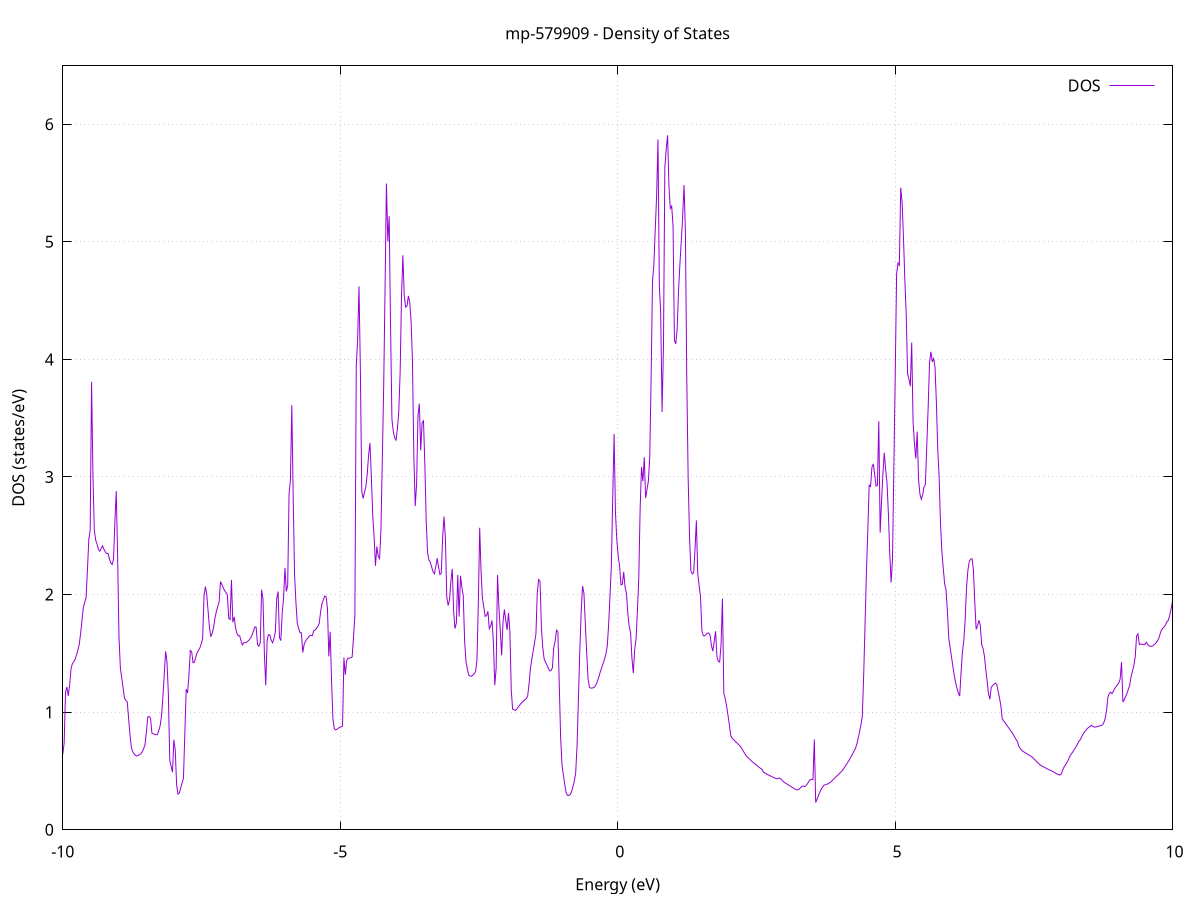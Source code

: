 set title 'mp-579909 - Density of States'
set xlabel 'Energy (eV)'
set ylabel 'DOS (states/eV)'
set grid
set xrange [-10:10]
set yrange [0:6.496]
set xzeroaxis lt -1
set terminal png size 800,600
set output 'mp-579909_dos_gnuplot.png'
plot '-' using 1:2 with lines title 'DOS'
-18.997500 0.000000
-18.972800 0.000000
-18.948100 0.000000
-18.923400 0.000000
-18.898700 0.000000
-18.873900 0.000000
-18.849200 0.000000
-18.824500 0.000000
-18.799800 0.000000
-18.775100 0.000000
-18.750400 0.000000
-18.725600 0.000000
-18.700900 0.000000
-18.676200 0.000000
-18.651500 0.000000
-18.626800 0.000000
-18.602100 0.000000
-18.577300 0.000000
-18.552600 0.000000
-18.527900 0.000000
-18.503200 0.000000
-18.478500 0.000000
-18.453700 0.000000
-18.429000 0.000000
-18.404300 0.000000
-18.379600 0.000000
-18.354900 0.000000
-18.330200 0.000000
-18.305400 0.000000
-18.280700 0.000000
-18.256000 0.000000
-18.231300 0.000000
-18.206600 0.000000
-18.181900 0.000000
-18.157100 0.000000
-18.132400 0.000000
-18.107700 0.000000
-18.083000 0.000000
-18.058300 0.000000
-18.033600 0.000000
-18.008800 0.000000
-17.984100 0.000000
-17.959400 0.000000
-17.934700 0.000000
-17.910000 0.000000
-17.885200 0.000000
-17.860500 0.000000
-17.835800 0.000000
-17.811100 0.000000
-17.786400 0.000000
-17.761700 0.000000
-17.736900 0.000000
-17.712200 0.000000
-17.687500 0.000000
-17.662800 0.000000
-17.638100 0.000000
-17.613400 0.000000
-17.588600 0.000000
-17.563900 0.000000
-17.539200 0.000000
-17.514500 0.000000
-17.489800 0.000000
-17.465100 0.000000
-17.440300 0.000000
-17.415600 0.000000
-17.390900 0.000000
-17.366200 0.000000
-17.341500 0.000000
-17.316700 0.000000
-17.292000 0.000000
-17.267300 0.000000
-17.242600 0.000000
-17.217900 0.000000
-17.193200 0.000000
-17.168400 0.000000
-17.143700 0.000000
-17.119000 0.000000
-17.094300 0.000000
-17.069600 0.000000
-17.044900 0.000000
-17.020100 0.000000
-16.995400 0.000000
-16.970700 0.000000
-16.946000 0.000000
-16.921300 0.000000
-16.896600 0.000000
-16.871800 0.000000
-16.847100 0.000000
-16.822400 0.000000
-16.797700 0.000000
-16.773000 0.000000
-16.748200 0.013200
-16.723500 0.688500
-16.698800 1.052600
-16.674100 0.837100
-16.649400 0.857000
-16.624700 0.918400
-16.599900 0.980800
-16.575200 0.975200
-16.550500 0.913100
-16.525800 0.911600
-16.501100 0.905400
-16.476400 0.921300
-16.451600 0.943300
-16.426900 0.968100
-16.402200 0.992900
-16.377500 0.964700
-16.352800 0.958100
-16.328100 0.951800
-16.303300 0.946900
-16.278600 0.957200
-16.253900 0.970400
-16.229200 0.983700
-16.204500 0.997000
-16.179700 1.010300
-16.155000 1.023600
-16.130300 1.025500
-16.105600 1.019500
-16.080900 1.025000
-16.056200 1.030400
-16.031400 1.039500
-16.006700 1.051900
-15.982000 1.064400
-15.957300 1.076900
-15.932600 1.089300
-15.907900 1.101400
-15.883100 1.109400
-15.858400 1.119000
-15.833700 1.167700
-15.809000 1.202100
-15.784300 1.236500
-15.759600 1.269600
-15.734800 1.302400
-15.710100 1.336400
-15.685400 1.370300
-15.660700 1.404400
-15.636000 1.438600
-15.611200 2.306100
-15.586500 2.097600
-15.561800 1.547600
-15.537100 1.339500
-15.512400 1.291200
-15.487700 1.214200
-15.462900 1.124000
-15.438200 1.033800
-15.413500 0.943600
-15.388800 0.904000
-15.364100 0.889400
-15.339400 0.874800
-15.314600 0.852200
-15.289900 0.803700
-15.265200 0.764500
-15.240500 0.725200
-15.215800 0.686000
-15.191100 0.646700
-15.166300 0.619800
-15.141600 0.608700
-15.116900 0.597600
-15.092200 0.586200
-15.067500 0.572700
-15.042700 0.559200
-15.018000 0.545700
-14.993300 0.532200
-14.968600 0.503700
-14.943900 0.479800
-14.919200 0.455900
-14.894400 0.432000
-14.869700 0.412800
-14.845000 0.404300
-14.820300 0.395900
-14.795600 0.390200
-14.770900 0.384700
-14.746100 0.379300
-14.721400 0.373800
-14.696700 0.368300
-14.672000 0.362800
-14.647300 0.357400
-14.622600 0.351900
-14.597800 0.346400
-14.573100 0.412600
-14.548400 0.575000
-14.523700 0.422700
-14.499000 0.364700
-14.474200 0.306700
-14.449500 0.248700
-14.424800 0.190700
-14.400100 0.132700
-14.375400 0.074700
-14.350700 0.016700
-14.325900 0.000000
-14.301200 0.000000
-14.276500 0.000000
-14.251800 0.000000
-14.227100 0.000000
-14.202400 0.000000
-14.177600 0.000000
-14.152900 0.000000
-14.128200 0.039400
-14.103500 0.130100
-14.078800 0.220700
-14.054100 0.311400
-14.029300 0.402000
-14.004600 0.492700
-13.979900 0.583400
-13.955200 0.934800
-13.930500 0.734500
-13.905700 0.944000
-13.881000 0.975800
-13.856300 0.882800
-13.831600 1.893900
-13.806900 2.569300
-13.782200 3.141000
-13.757400 2.051400
-13.732700 1.799700
-13.708000 1.623400
-13.683300 1.540900
-13.658600 1.461300
-13.633900 1.330300
-13.609100 1.255800
-13.584400 1.202200
-13.559700 1.148700
-13.535000 1.098300
-13.510300 1.057000
-13.485600 1.018200
-13.460800 0.958000
-13.436100 0.917200
-13.411400 0.900700
-13.386700 0.886400
-13.362000 0.872100
-13.337200 0.857800
-13.312500 1.142700
-13.287800 1.792900
-13.263100 2.000200
-13.238400 1.877900
-13.213700 1.951600
-13.188900 2.019800
-13.164200 1.985000
-13.139500 1.930600
-13.114800 1.941100
-13.090100 1.979600
-13.065400 2.022500
-13.040600 2.168500
-13.015900 2.302300
-12.991200 2.423700
-12.966500 2.388500
-12.941800 2.182100
-12.917100 1.971100
-12.892300 1.763300
-12.867600 1.466000
-12.842900 1.128900
-12.818200 1.188400
-12.793500 1.762400
-12.768700 2.189900
-12.744000 2.168500
-12.719300 2.172900
-12.694600 2.134000
-12.669900 2.063100
-12.645200 2.298600
-12.620400 2.430700
-12.595700 2.476700
-12.571000 2.525500
-12.546300 2.864100
-12.521600 3.417800
-12.496900 2.928400
-12.472100 2.334600
-12.447400 2.222700
-12.422700 2.052100
-12.398000 1.854700
-12.373300 1.710200
-12.348600 1.674900
-12.323800 1.655400
-12.299100 1.629400
-12.274400 1.599100
-12.249700 1.563400
-12.225000 2.422400
-12.200200 1.571800
-12.175500 1.495200
-12.150800 1.698800
-12.126100 1.711600
-12.101400 1.720800
-12.076700 1.730700
-12.051900 1.742500
-12.027200 1.668500
-12.002500 1.492000
-11.977800 1.348400
-11.953100 1.245900
-11.928400 1.220100
-11.903600 1.184000
-11.878900 1.169300
-11.854200 1.160400
-11.829500 1.157600
-11.804800 1.185800
-11.780100 1.080300
-11.755300 1.017700
-11.730600 1.103700
-11.705900 1.502900
-11.681200 1.311100
-11.656500 1.356700
-11.631700 0.946800
-11.607000 0.738200
-11.582300 0.734600
-11.557600 0.730700
-11.532900 0.725400
-11.508200 0.720200
-11.483400 0.714900
-11.458700 0.709500
-11.434000 0.699100
-11.409300 0.690100
-11.384600 0.681800
-11.359900 0.676500
-11.335100 0.673000
-11.310400 0.669500
-11.285700 0.666000
-11.261000 0.662500
-11.236300 0.660600
-11.211600 0.660400
-11.186800 0.660700
-11.162100 0.660800
-11.137400 0.660800
-11.112700 0.660900
-11.088000 0.661000
-11.063200 0.657700
-11.038500 0.652100
-11.013800 0.646500
-10.989100 0.640900
-10.964400 0.635300
-10.939700 0.649000
-10.914900 0.658400
-10.890200 0.655100
-10.865500 0.651800
-10.840800 0.648500
-10.816100 0.645300
-10.791400 0.642000
-10.766600 0.638600
-10.741900 0.619200
-10.717200 0.589200
-10.692500 0.561800
-10.667800 0.535000
-10.643100 0.508200
-10.618300 0.489600
-10.593600 0.492300
-10.568900 0.494900
-10.544200 0.500200
-10.519500 0.506000
-10.494700 0.511800
-10.470000 0.517600
-10.445300 0.523300
-10.420600 0.529100
-10.395900 0.534900
-10.371200 0.540400
-10.346400 0.543400
-10.321700 0.546300
-10.297000 0.549300
-10.272300 0.552200
-10.247600 0.555100
-10.222900 0.558000
-10.198100 0.560900
-10.173400 0.564000
-10.148700 0.567000
-10.124000 0.577900
-10.099300 0.594300
-10.074600 0.599600
-10.049800 0.605000
-10.025100 0.616600
-10.000400 0.639300
-9.975700 0.735900
-9.951000 1.168200
-9.926200 1.215400
-9.901500 1.138600
-9.876800 1.228200
-9.852100 1.366600
-9.827400 1.413000
-9.802700 1.426800
-9.777900 1.449800
-9.753200 1.485800
-9.728500 1.527300
-9.703800 1.575900
-9.679100 1.668500
-9.654400 1.779300
-9.629600 1.889600
-9.604900 1.934800
-9.580200 1.971600
-9.555500 2.212900
-9.530800 2.471200
-9.506100 2.550800
-9.481300 3.808800
-9.456600 3.011000
-9.431900 2.550900
-9.407200 2.463200
-9.382500 2.428700
-9.357700 2.385500
-9.333000 2.368400
-9.308300 2.391500
-9.283600 2.414500
-9.258900 2.386300
-9.234200 2.362700
-9.209400 2.348900
-9.184700 2.350200
-9.160000 2.304600
-9.135300 2.270400
-9.110600 2.256200
-9.085900 2.299800
-9.061100 2.622500
-9.036400 2.879700
-9.011700 2.321200
-8.987000 1.638500
-8.962300 1.376400
-8.937600 1.290900
-8.912800 1.205500
-8.888100 1.121200
-8.863400 1.099100
-8.838700 1.088500
-8.814000 0.949000
-8.789200 0.811700
-8.764500 0.698400
-8.739800 0.665800
-8.715100 0.645400
-8.690400 0.632700
-8.665700 0.627400
-8.640900 0.631600
-8.616200 0.639700
-8.591500 0.647100
-8.566800 0.665100
-8.542100 0.689700
-8.517400 0.726100
-8.492600 0.836400
-8.467900 0.960100
-8.443200 0.962500
-8.418500 0.947500
-8.393800 0.821100
-8.369100 0.816500
-8.344300 0.811800
-8.319600 0.807200
-8.294900 0.809400
-8.270200 0.842200
-8.245500 0.884800
-8.220700 0.969500
-8.196000 1.128800
-8.171300 1.320700
-8.146600 1.517700
-8.121900 1.424700
-8.097200 1.156900
-8.072400 0.593100
-8.047700 0.540600
-8.023000 0.490000
-7.998300 0.765100
-7.973600 0.678500
-7.948900 0.386800
-7.924100 0.302900
-7.899400 0.313600
-7.874700 0.355400
-7.850000 0.397100
-7.825300 0.438800
-7.800600 0.818300
-7.775800 1.195900
-7.751100 1.163200
-7.726400 1.314800
-7.701700 1.525400
-7.677000 1.512100
-7.652200 1.420600
-7.627500 1.425000
-7.602800 1.468800
-7.578100 1.506600
-7.553400 1.525700
-7.528700 1.547700
-7.503900 1.580500
-7.479200 1.625600
-7.454500 1.989300
-7.429800 2.068500
-7.405100 1.998000
-7.380400 1.854300
-7.355600 1.714800
-7.330900 1.641000
-7.306200 1.672100
-7.281500 1.724200
-7.256800 1.800700
-7.232100 1.856600
-7.207300 1.899400
-7.182600 1.936300
-7.157900 2.111300
-7.133200 2.085000
-7.108500 2.058800
-7.083700 2.033900
-7.059000 2.015800
-7.034300 1.999200
-7.009600 1.798500
-6.984900 1.788600
-6.960200 2.124700
-6.935400 1.764300
-6.910700 1.809900
-6.886000 1.714400
-6.861300 1.668900
-6.836600 1.648900
-6.811900 1.650500
-6.787100 1.605700
-6.762400 1.571500
-6.737700 1.590600
-6.713000 1.590800
-6.688300 1.594800
-6.663600 1.604100
-6.638800 1.616000
-6.614100 1.631600
-6.589400 1.655200
-6.564700 1.688200
-6.540000 1.725100
-6.515200 1.722700
-6.490500 1.573400
-6.465800 1.561200
-6.441100 1.590500
-6.416400 2.041700
-6.391700 1.960800
-6.366900 1.495300
-6.342200 1.229000
-6.317500 1.611100
-6.292800 1.660100
-6.268100 1.656000
-6.243400 1.610900
-6.218600 1.590800
-6.193900 1.626500
-6.169200 1.683700
-6.144500 1.964100
-6.119800 2.026000
-6.095100 1.633100
-6.070300 1.608900
-6.045600 1.841200
-6.020900 1.972600
-5.996200 2.226800
-5.971500 2.027000
-5.946700 2.077100
-5.922000 2.857800
-5.897300 2.975200
-5.872600 3.610400
-5.847900 2.838700
-5.823200 2.172900
-5.798400 1.935200
-5.773700 1.756300
-5.749000 1.711900
-5.724300 1.675100
-5.699600 1.674800
-5.674900 1.507600
-5.650100 1.576100
-5.625400 1.604000
-5.600700 1.621400
-5.576000 1.635800
-5.551300 1.648700
-5.526600 1.654500
-5.501800 1.651300
-5.477100 1.693500
-5.452400 1.699600
-5.427700 1.711800
-5.403000 1.730400
-5.378200 1.755900
-5.353500 1.854200
-5.328800 1.923000
-5.304100 1.954600
-5.279400 1.988200
-5.254700 1.981900
-5.229900 1.881400
-5.205200 1.474500
-5.180500 1.684700
-5.155800 1.261100
-5.131100 0.940900
-5.106400 0.860000
-5.081600 0.849400
-5.056900 0.855300
-5.032200 0.864700
-5.007500 0.871600
-4.982800 0.876500
-4.958100 0.881300
-4.933300 1.464200
-4.908600 1.318300
-4.883900 1.437400
-4.859200 1.459600
-4.834500 1.459500
-4.809700 1.462600
-4.785000 1.469000
-4.760300 1.639600
-4.735600 1.824300
-4.710900 3.942900
-4.686200 4.169400
-4.661400 4.620400
-4.636700 3.906300
-4.612000 2.878200
-4.587300 2.816900
-4.562600 2.868800
-4.537900 2.919200
-4.513100 3.024200
-4.488400 3.187500
-4.463700 3.289900
-4.439000 3.001400
-4.414300 2.672800
-4.389500 2.490900
-4.364800 2.245000
-4.340100 2.409400
-4.315400 2.325700
-4.290700 2.305900
-4.266000 2.548000
-4.241200 3.148400
-4.216500 3.774400
-4.191800 4.613200
-4.167100 5.495400
-4.142400 5.002900
-4.117700 5.217300
-4.092900 4.288400
-4.068200 3.493700
-4.043500 3.385500
-4.018800 3.334400
-3.994100 3.313400
-3.969400 3.407900
-3.944600 3.556300
-3.919900 3.890100
-3.895200 4.540900
-3.870500 4.885400
-3.845800 4.539500
-3.821000 4.444600
-3.796300 4.453500
-3.771600 4.539900
-3.746900 4.484100
-3.722200 4.322900
-3.697500 3.975200
-3.672700 3.169900
-3.648000 2.753600
-3.623300 2.942300
-3.598600 3.525500
-3.573900 3.623600
-3.549200 3.226800
-3.524400 3.457200
-3.499700 3.482400
-3.475000 3.113000
-3.450300 2.625500
-3.425600 2.355900
-3.400900 2.293600
-3.376100 2.274600
-3.351400 2.234000
-3.326700 2.193800
-3.302000 2.176400
-3.277300 2.240700
-3.252500 2.308600
-3.227800 2.234500
-3.203100 2.170700
-3.178400 2.183100
-3.153700 2.488200
-3.129000 2.664300
-3.104200 2.474600
-3.079500 1.980500
-3.054800 1.906500
-3.030100 1.955100
-3.005400 2.114300
-2.980700 2.219000
-2.955900 1.856400
-2.931200 1.711300
-2.906500 1.759300
-2.881800 2.166500
-2.857100 1.812800
-2.832400 2.159100
-2.807600 2.062300
-2.782900 1.994100
-2.758200 1.609300
-2.733500 1.432300
-2.708800 1.365400
-2.684000 1.316000
-2.659300 1.307700
-2.634600 1.305300
-2.609900 1.314800
-2.585200 1.327200
-2.560500 1.345600
-2.535700 1.442900
-2.511000 1.918700
-2.486300 2.568300
-2.461600 2.196600
-2.436900 1.966000
-2.412200 1.895000
-2.387400 1.814700
-2.362700 1.822600
-2.338000 1.858100
-2.313300 1.710100
-2.288600 1.733100
-2.263900 1.779900
-2.239100 1.591000
-2.214400 1.229600
-2.189700 1.370600
-2.165000 2.166600
-2.140300 1.894200
-2.115500 1.696700
-2.090800 1.483400
-2.066100 1.765600
-2.041400 1.874000
-2.016700 1.783400
-1.992000 1.699200
-1.967200 1.844000
-1.942500 1.689200
-1.917800 1.189300
-1.893100 1.025400
-1.868400 1.021100
-1.843700 1.014200
-1.818900 1.024700
-1.794200 1.041200
-1.769500 1.057700
-1.744800 1.073100
-1.720100 1.085300
-1.695400 1.094900
-1.670600 1.104700
-1.645900 1.115800
-1.621200 1.138900
-1.596500 1.242400
-1.571800 1.372800
-1.547000 1.451400
-1.522300 1.520400
-1.497600 1.591700
-1.472900 1.663100
-1.448200 2.021300
-1.423500 2.128100
-1.398700 2.112200
-1.374000 1.722200
-1.349300 1.548400
-1.324600 1.452300
-1.299900 1.426400
-1.275200 1.401400
-1.250400 1.376400
-1.225700 1.351300
-1.201000 1.354200
-1.176300 1.375800
-1.151600 1.547900
-1.126900 1.602800
-1.102100 1.697800
-1.077400 1.683400
-1.052700 1.248900
-1.028000 0.791900
-1.003300 0.555100
-0.978500 0.466400
-0.953800 0.388600
-0.929100 0.317100
-0.904400 0.293000
-0.879700 0.291800
-0.855000 0.299300
-0.830200 0.325100
-0.805500 0.365800
-0.780800 0.414100
-0.756100 0.483900
-0.731400 0.717900
-0.706700 1.116600
-0.681900 1.519500
-0.657200 1.853300
-0.632500 2.072000
-0.607800 2.012600
-0.583100 1.759600
-0.558400 1.509600
-0.533600 1.286300
-0.508900 1.211100
-0.484200 1.204300
-0.459500 1.205800
-0.434800 1.207800
-0.410000 1.217000
-0.385300 1.238100
-0.360600 1.268400
-0.335900 1.303900
-0.311200 1.346700
-0.286500 1.380300
-0.261700 1.414100
-0.237000 1.451000
-0.212300 1.492400
-0.187600 1.560200
-0.162900 1.738800
-0.138200 1.986400
-0.113400 2.240400
-0.088700 2.827100
-0.064000 3.365500
-0.039300 2.696000
-0.014600 2.462600
0.010100 2.329500
0.034900 2.241700
0.059600 2.083300
0.084300 2.087100
0.109000 2.193100
0.133700 2.063600
0.158500 2.013700
0.183200 1.839400
0.207900 1.730700
0.232600 1.677900
0.257300 1.460400
0.282000 1.331700
0.306800 1.529100
0.331500 1.620000
0.356200 1.857800
0.380900 2.139200
0.405600 2.734100
0.430300 3.084900
0.455100 2.963500
0.479800 3.167700
0.504500 2.820600
0.529200 2.893500
0.553900 2.965000
0.578600 3.169700
0.603400 3.840800
0.628100 4.665500
0.652800 4.804900
0.677500 5.101300
0.702200 5.389900
0.727000 5.869500
0.751700 4.618500
0.776400 4.393900
0.801100 3.553000
0.825800 4.111000
0.850500 5.630700
0.875300 5.788300
0.900000 5.905600
0.924700 5.471200
0.949400 5.283800
0.974100 5.303600
0.998800 5.132200
1.023600 4.161000
1.048300 4.132200
1.073000 4.264700
1.097700 4.585800
1.122400 4.812800
1.147100 5.007000
1.171900 5.215000
1.196600 5.483100
1.221300 5.086400
1.246000 3.838600
1.270700 2.992900
1.295500 2.494500
1.320200 2.200600
1.344900 2.175400
1.369600 2.185200
1.394300 2.379100
1.419000 2.631200
1.443800 2.179200
1.468500 2.077000
1.493200 1.980600
1.517900 1.697400
1.542600 1.650100
1.567300 1.648400
1.592100 1.661500
1.616800 1.671600
1.641500 1.673500
1.666200 1.653000
1.690900 1.563400
1.715600 1.519400
1.740400 1.601400
1.765100 1.687900
1.789800 1.473300
1.814500 1.431600
1.839200 1.426900
1.864000 1.578700
1.888700 1.964600
1.913400 1.160400
1.938100 1.116500
1.962800 1.054600
1.987500 0.977200
2.012300 0.897200
2.037000 0.805200
2.061700 0.779200
2.086400 0.767700
2.111100 0.756300
2.135800 0.744800
2.160600 0.733300
2.185300 0.721900
2.210000 0.710200
2.234700 0.692500
2.259400 0.673200
2.284100 0.653800
2.308900 0.634500
2.333600 0.620400
2.358300 0.609700
2.383000 0.599600
2.407700 0.587000
2.432500 0.576400
2.457200 0.567000
2.481900 0.557600
2.506600 0.548200
2.531300 0.538800
2.556000 0.529400
2.580800 0.520000
2.605500 0.510600
2.630200 0.489000
2.654900 0.482300
2.679600 0.475600
2.704300 0.469400
2.729100 0.463600
2.753800 0.457900
2.778500 0.452100
2.803200 0.446400
2.827900 0.440600
2.852600 0.436200
2.877400 0.433800
2.902100 0.439700
2.926800 0.438000
2.951500 0.426500
2.976200 0.415000
3.001000 0.403900
3.025700 0.396600
3.050400 0.389300
3.075100 0.381900
3.099800 0.374600
3.124500 0.367300
3.149300 0.360000
3.174000 0.352700
3.198700 0.345400
3.223400 0.341100
3.248100 0.339900
3.272800 0.345400
3.297600 0.358000
3.322300 0.370700
3.347000 0.371400
3.371700 0.367900
3.396400 0.376800
3.421100 0.391400
3.445900 0.411300
3.470600 0.424700
3.495300 0.428300
3.520000 0.428100
3.544700 0.768600
3.569500 0.232000
3.594200 0.258700
3.618900 0.291400
3.643600 0.319700
3.668300 0.343800
3.693000 0.363600
3.717800 0.379100
3.742500 0.382700
3.767200 0.386500
3.791900 0.391600
3.816600 0.398300
3.841300 0.406500
3.866100 0.417700
3.890800 0.430000
3.915500 0.441800
3.940200 0.452800
3.964900 0.464000
3.989600 0.475300
4.014400 0.486600
4.039100 0.497700
4.063800 0.512400
4.088500 0.530100
4.113200 0.548300
4.138000 0.566500
4.162700 0.585700
4.187400 0.604900
4.212100 0.626000
4.236800 0.648200
4.261500 0.670200
4.286300 0.693000
4.311000 0.728900
4.335700 0.779600
4.360400 0.833600
4.385100 0.893400
4.409800 0.966300
4.434600 1.320100
4.459300 1.758000
4.484000 2.190300
4.508700 2.542300
4.533400 2.930200
4.558100 2.918700
4.582900 3.083200
4.607600 3.111700
4.632300 3.021000
4.657000 2.923400
4.681700 2.930000
4.706500 3.474000
4.731200 2.526900
4.755900 2.790400
4.780600 3.025200
4.805300 3.206200
4.830000 3.064100
4.854800 2.952400
4.879500 2.689500
4.904200 2.349000
4.928900 2.103200
4.953600 2.303000
4.978300 3.077900
5.003100 3.877100
5.027800 4.725400
5.052500 4.820100
5.077200 4.800800
5.101900 5.460100
5.126600 5.339200
5.151400 5.036700
5.176100 4.676400
5.200800 4.385400
5.225500 3.878300
5.250200 3.832200
5.275000 3.772000
5.299700 4.143200
5.324400 3.466700
5.349100 3.285900
5.373800 3.156500
5.398500 3.385400
5.423300 2.980400
5.448000 2.854800
5.472700 2.810200
5.497400 2.847800
5.522100 2.915900
5.546800 2.938500
5.571600 3.271400
5.596300 3.591100
5.621000 3.972600
5.645700 4.064300
5.670400 3.978900
5.695100 4.007500
5.719900 3.932700
5.744600 3.635500
5.769300 3.229600
5.794000 3.006300
5.818700 2.603600
5.843500 2.366800
5.868200 2.225900
5.892900 2.091900
5.917600 2.041800
5.942300 1.867200
5.967000 1.633800
5.991800 1.550400
6.016500 1.471000
6.041200 1.391000
6.065900 1.314600
6.090600 1.252100
6.115300 1.203400
6.140100 1.163600
6.164800 1.137100
6.189500 1.339600
6.214200 1.511900
6.238900 1.607100
6.263600 1.786600
6.288400 2.063100
6.313100 2.208900
6.337800 2.281900
6.362500 2.301700
6.387200 2.304600
6.412000 2.212200
6.436700 1.934500
6.461400 1.704100
6.486100 1.733700
6.510800 1.781800
6.535500 1.739900
6.560300 1.578300
6.585000 1.540700
6.609700 1.479100
6.634400 1.365200
6.659100 1.265500
6.683800 1.156500
6.708600 1.109800
6.733300 1.211200
6.758000 1.225200
6.782700 1.239000
6.807400 1.246900
6.832100 1.235800
6.856900 1.180500
6.881600 1.121400
6.906300 1.057100
6.931000 0.946000
6.955700 0.924500
6.980500 0.910700
7.005200 0.894800
7.029900 0.878400
7.054600 0.862000
7.079300 0.845600
7.104000 0.829300
7.128800 0.811300
7.153500 0.790900
7.178200 0.769900
7.202900 0.752800
7.227600 0.711500
7.252300 0.695100
7.277100 0.678500
7.301800 0.668000
7.326500 0.660800
7.351200 0.653500
7.375900 0.646300
7.400600 0.639000
7.425400 0.631800
7.450100 0.624500
7.474800 0.616600
7.499500 0.605200
7.524200 0.593500
7.549000 0.581800
7.573700 0.570000
7.598400 0.558300
7.623100 0.548200
7.647800 0.542100
7.672500 0.536000
7.697300 0.529600
7.722000 0.523200
7.746700 0.516800
7.771400 0.510800
7.796100 0.506600
7.820800 0.501300
7.845600 0.494400
7.870300 0.487500
7.895000 0.480500
7.919700 0.473600
7.944400 0.470100
7.969100 0.464300
7.993900 0.474000
8.018600 0.505100
8.043300 0.531400
8.068000 0.549300
8.092700 0.569000
8.117500 0.590500
8.142200 0.617800
8.166900 0.639800
8.191600 0.654000
8.216300 0.671800
8.241000 0.690600
8.265800 0.709900
8.290500 0.731400
8.315200 0.754100
8.339900 0.766600
8.364600 0.792200
8.389300 0.814000
8.414100 0.831600
8.438800 0.847800
8.463500 0.860500
8.488200 0.870000
8.512900 0.877900
8.537600 0.889600
8.562400 0.880300
8.587100 0.874100
8.611800 0.872800
8.636500 0.877100
8.661200 0.880700
8.686000 0.883300
8.710700 0.885200
8.735400 0.891000
8.760100 0.908700
8.784800 0.943200
8.809500 1.005200
8.834300 1.123400
8.859000 1.158900
8.883700 1.169600
8.908400 1.157200
8.933100 1.176800
8.957800 1.199800
8.982600 1.218800
9.007300 1.232600
9.032000 1.249500
9.056700 1.282300
9.081400 1.425100
9.106100 1.086400
9.130900 1.108400
9.155600 1.133700
9.180300 1.161000
9.205000 1.194500
9.229700 1.231300
9.254500 1.305900
9.279200 1.350900
9.303900 1.393600
9.328600 1.473800
9.353300 1.648700
9.378000 1.665800
9.402800 1.574800
9.427500 1.578500
9.452200 1.580100
9.476900 1.572800
9.501600 1.575400
9.526300 1.594500
9.551100 1.578000
9.575800 1.564300
9.600500 1.559500
9.625200 1.561500
9.649900 1.566400
9.674600 1.575600
9.699400 1.587600
9.724100 1.603700
9.748800 1.623000
9.773500 1.660200
9.798200 1.696100
9.823000 1.712200
9.847700 1.723600
9.872400 1.740800
9.897100 1.768000
9.921800 1.779400
9.946500 1.815900
9.971300 1.871400
9.996000 1.933100
10.020700 1.989700
10.045400 2.055200
10.070100 2.128100
10.094800 2.209000
10.119600 2.273800
10.144300 2.328100
10.169000 2.365600
10.193700 2.374000
10.218400 2.416700
10.243100 2.495300
10.267900 2.618500
10.292600 2.768600
10.317300 2.916700
10.342000 3.133200
10.366700 3.606700
10.391500 3.685500
10.416200 3.629200
10.440900 3.693100
10.465600 3.740100
10.490300 4.185100
10.515000 3.256500
10.539800 3.004100
10.564500 2.830100
10.589200 2.613700
10.613900 2.510100
10.638600 2.445500
10.663300 2.310300
10.688100 2.168300
10.712800 2.181600
10.737500 2.250700
10.762200 2.283300
10.786900 2.318000
10.811600 2.443500
10.836400 2.307100
10.861100 2.179800
10.885800 2.010600
10.910500 1.570600
10.935200 1.584100
10.960000 1.543400
10.984700 1.668500
11.009400 1.762300
11.034100 1.818000
11.058800 1.801400
11.083500 1.947000
11.108300 2.148200
11.133000 2.214300
11.157700 2.262100
11.182400 2.324500
11.207100 2.545500
11.231800 2.686700
11.256600 2.758300
11.281300 2.765500
11.306000 2.892000
11.330700 2.943500
11.355400 3.021100
11.380100 3.039300
11.404900 2.884400
11.429600 2.771500
11.454300 2.725300
11.479000 2.641300
11.503700 2.539800
11.528500 2.508300
11.553200 2.523900
11.577900 2.692200
11.602600 2.748000
11.627300 2.860200
11.652000 2.906200
11.676800 3.142900
11.701500 3.328700
11.726200 2.873800
11.750900 4.257700
11.775600 4.292300
11.800300 3.670800
11.825100 3.456300
11.849800 3.527900
11.874500 3.698500
11.899200 4.026900
11.923900 3.920800
11.948600 3.943700
11.973400 3.900700
11.998100 3.990400
12.022800 4.202000
12.047500 4.681800
12.072200 5.313300
12.097000 4.882800
12.121700 4.563300
12.146400 4.386700
12.171100 4.282300
12.195800 4.031100
12.220500 3.806900
12.245300 3.756200
12.270000 3.022000
12.294700 2.656900
12.319400 2.406000
12.344100 2.068600
12.368800 2.199000
12.393600 2.610200
12.418300 2.983500
12.443000 2.236400
12.467700 1.633100
12.492400 1.570900
12.517100 1.501700
12.541900 1.419100
12.566600 1.349800
12.591300 1.324500
12.616000 1.301100
12.640700 1.276800
12.665500 1.405200
12.690200 1.503400
12.714900 1.367200
12.739600 1.373500
12.764300 1.384200
12.789000 1.383800
12.813800 1.380700
12.838500 1.338000
12.863200 1.286200
12.887900 1.312500
12.912600 1.347200
12.937300 1.399300
12.962100 1.466100
12.986800 1.556400
13.011500 1.641600
13.036200 1.663800
13.060900 1.702100
13.085600 1.734700
13.110400 1.853000
13.135100 2.073000
13.159800 2.329300
13.184500 2.513500
13.209200 2.742500
13.234000 2.836200
13.258700 2.824000
13.283400 2.853600
13.308100 2.883400
13.332800 2.904100
13.357500 2.900900
13.382300 2.861200
13.407000 2.820200
13.431700 2.782200
13.456400 2.733100
13.481100 2.755700
13.505800 2.676500
13.530600 2.715700
13.555300 2.763800
13.580000 2.825800
13.604700 2.908100
13.629400 3.263400
13.654100 4.066800
13.678900 3.698900
13.703600 3.294900
13.728300 3.326900
13.753000 2.700800
13.777700 2.640600
13.802500 2.564600
13.827200 2.482600
13.851900 2.603300
13.876600 2.698400
13.901300 2.456000
13.926000 2.343900
13.950800 2.250800
13.975500 2.291400
14.000200 2.033400
14.024900 2.005700
14.049600 1.967000
14.074300 1.934300
14.099100 1.902000
14.123800 1.906700
14.148500 1.754600
14.173200 1.697600
14.197900 1.755900
14.222600 1.719700
14.247400 1.708800
14.272100 1.883200
14.296800 2.120400
14.321500 2.385000
14.346200 2.527000
14.371000 2.572500
14.395700 2.537000
14.420400 2.506000
14.445100 2.464800
14.469800 2.258100
14.494500 2.211200
14.519300 2.235000
14.544000 2.237800
14.568700 2.246100
14.593400 2.259400
14.618100 2.314500
14.642800 2.373800
14.667600 2.501000
14.692300 2.657100
14.717000 2.773300
14.741700 2.880200
14.766400 3.014100
14.791100 3.117000
14.815900 3.135200
14.840600 3.116600
14.865300 3.294300
14.890000 3.232100
14.914700 3.205400
14.939500 3.156400
14.964200 3.141100
14.988900 3.166200
15.013600 3.437500
15.038300 3.311100
15.063000 3.352800
15.087800 3.492500
15.112500 3.526000
15.137200 3.747100
15.161900 4.003400
15.186600 4.073500
15.211300 4.130800
15.236100 4.214900
15.260800 4.233700
15.285500 4.101800
15.310200 3.974000
15.334900 3.914900
15.359600 3.982400
15.384400 4.110800
15.409100 4.296100
15.433800 4.244400
15.458500 4.132100
15.483200 3.923800
15.508000 3.819500
15.532700 3.692700
15.557400 3.717700
15.582100 3.896300
15.606800 4.063100
15.631500 4.102400
15.656300 3.881500
15.681000 4.006100
15.705700 3.857000
15.730400 4.023100
15.755100 4.024100
15.779800 3.968900
15.804600 3.996800
15.829300 4.098000
15.854000 4.259600
15.878700 4.288800
15.903400 4.288700
15.928100 4.268000
15.952900 4.312700
15.977600 4.315800
16.002300 4.255300
16.027000 4.336300
16.051700 4.568300
16.076500 5.101700
16.101200 4.733800
16.125900 4.491100
16.150600 4.523400
16.175300 4.658700
16.200000 5.139100
16.224800 5.300600
16.249500 4.971300
16.274200 4.824000
16.298900 4.693600
16.323600 4.601200
16.348300 4.501800
16.373100 4.476600
16.397800 4.386800
16.422500 3.992000
16.447200 3.685100
16.471900 3.403900
16.496600 3.119000
16.521400 3.152600
16.546100 3.261200
16.570800 3.235400
16.595500 3.259300
16.620200 3.394000
16.645000 3.805200
16.669700 3.807700
16.694400 3.776300
16.719100 3.842000
16.743800 3.842700
16.768500 3.692200
16.793300 3.683500
16.818000 3.785400
16.842700 4.102500
16.867400 4.256400
16.892100 4.164400
16.916800 3.932300
16.941600 3.728700
16.966300 3.509200
16.991000 3.506500
17.015700 3.549600
17.040400 3.672100
17.065100 3.945400
17.089900 3.830700
17.114600 3.842200
17.139300 4.084600
17.164000 4.327500
17.188700 4.329500
17.213500 4.437200
17.238200 4.310500
17.262900 4.107000
17.287600 4.187700
17.312300 3.935900
17.337000 3.873500
17.361800 3.661200
17.386500 3.516700
17.411200 3.233600
17.435900 3.035200
17.460600 3.086500
17.485300 3.219000
17.510100 3.417900
17.534800 3.550700
17.559500 3.533100
17.584200 3.636500
17.608900 3.894900
17.633600 4.125200
17.658400 4.474100
17.683100 4.423100
17.707800 4.312000
17.732500 4.098000
17.757200 3.837700
17.782000 3.474800
17.806700 3.276500
17.831400 3.370300
17.856100 3.409400
17.880800 3.392400
17.905500 3.493500
17.930300 3.908900
17.955000 3.716500
17.979700 3.579200
18.004400 3.361400
18.029100 3.176700
18.053800 3.236000
18.078600 3.263900
18.103300 3.459800
18.128000 3.740000
18.152700 4.074400
18.177400 4.438200
18.202100 4.356100
18.226900 4.319700
18.251600 4.239400
18.276300 4.252100
18.301000 4.359000
18.325700 4.074100
18.350500 3.607100
18.375200 3.140000
18.399900 2.871700
18.424600 2.514500
18.449300 2.347700
18.474000 2.495100
18.498800 2.593100
18.523500 2.695600
18.548200 2.797100
18.572900 2.936300
18.597600 2.775300
18.622300 2.668400
18.647100 2.541500
18.671800 2.609000
18.696500 2.694800
18.721200 2.840000
18.745900 2.988200
18.770600 3.109600
18.795400 3.221500
18.820100 3.294500
18.844800 3.533300
18.869500 4.026900
18.894200 4.134500
18.919000 4.590100
18.943700 4.657000
18.968400 4.827600
18.993100 4.682100
19.017800 4.444700
19.042500 4.365000
19.067300 4.447400
19.092000 4.368500
19.116700 4.329200
19.141400 4.296400
19.166100 4.401800
19.190800 4.269600
19.215600 4.229800
19.240300 4.282500
19.265000 4.354900
19.289700 4.195400
19.314400 4.164100
19.339100 4.332200
19.363900 4.262100
19.388600 4.513100
19.413300 4.858900
19.438000 4.619100
19.462700 4.357800
19.487500 4.250200
19.512200 4.481700
19.536900 4.948200
19.561600 5.480600
19.586300 5.450900
19.611000 5.044400
19.635800 4.624100
19.660500 4.384300
19.685200 4.264900
19.709900 4.158500
19.734600 4.200600
19.759300 4.164400
19.784100 3.982400
19.808800 3.842100
19.833500 3.938900
19.858200 4.030100
19.882900 4.088700
19.907600 3.584800
19.932400 3.430000
19.957100 3.347700
19.981800 3.183300
20.006500 2.941500
20.031200 2.704400
20.056000 2.560700
20.080700 2.461100
20.105400 2.410000
20.130100 2.401800
20.154800 2.407500
20.179500 2.447600
20.204300 2.518500
20.229000 2.594000
20.253700 2.618700
20.278400 3.050300
20.303100 3.080700
20.327800 3.109500
20.352600 3.278900
20.377300 3.497100
20.402000 3.658400
20.426700 3.736300
20.451400 3.820200
20.476100 3.827500
20.500900 4.076100
20.525600 3.996300
20.550300 3.921400
20.575000 3.652300
20.599700 3.917600
20.624500 3.977900
20.649200 4.127100
20.673900 3.863500
20.698600 3.922300
20.723300 4.058900
20.748000 4.113800
20.772800 3.985700
20.797500 3.870500
20.822200 3.923900
20.846900 4.019800
20.871600 3.815500
20.896300 3.724000
20.921100 3.576700
20.945800 3.441700
20.970500 3.068300
20.995200 2.775900
21.019900 2.775100
21.044600 2.855900
21.069400 2.948700
21.094100 2.978200
21.118800 2.874600
21.143500 2.714500
21.168200 2.516200
21.193000 2.441400
21.217700 2.533300
21.242400 2.650500
21.267100 2.805000
21.291800 3.055200
21.316500 3.368700
21.341300 3.771600
21.366000 3.946700
21.390700 4.067300
21.415400 4.255600
21.440100 4.193800
21.464800 3.633700
21.489600 3.432700
21.514300 3.267600
21.539000 3.284200
21.563700 3.332100
21.588400 3.000400
21.613100 3.155900
21.637900 3.295300
21.662600 3.734600
21.687300 3.809600
21.712000 4.145900
21.736700 3.999000
21.761500 3.848300
21.786200 3.739900
21.810900 3.584500
21.835600 3.397500
21.860300 3.139200
21.885000 3.027000
21.909800 2.927900
21.934500 2.922800
21.959200 3.114300
21.983900 2.756800
22.008600 2.421500
22.033300 2.251700
22.058100 2.006300
22.082800 1.932400
22.107500 1.927200
22.132200 1.944500
22.156900 1.985000
22.181600 2.050600
22.206400 2.140600
22.231100 2.273000
22.255800 2.415900
22.280500 2.657800
22.305200 2.915500
22.330000 3.464900
22.354700 3.486300
22.379400 3.611500
22.404100 3.499600
22.428800 3.613200
22.453500 3.963000
22.478300 4.524000
22.503000 4.370300
22.527700 4.215600
22.552400 4.059700
22.577100 3.835000
22.601800 3.810000
22.626600 3.934000
22.651300 3.982800
22.676000 4.006900
22.700700 3.802900
22.725400 3.639000
22.750100 3.416500
22.774900 3.192700
22.799600 3.125500
22.824300 3.179400
22.849000 3.345500
22.873700 3.467800
22.898500 3.291000
22.923200 3.277500
22.947900 3.226400
22.972600 3.212900
22.997300 3.240400
23.022000 3.289700
23.046800 3.403800
23.071500 3.395700
23.096200 3.319300
23.120900 3.252700
23.145600 3.253400
23.170300 3.255800
23.195100 3.222100
23.219800 3.227300
23.244500 3.270900
23.269200 3.331100
23.293900 3.397400
23.318600 3.310800
23.343400 3.326900
23.368100 3.907400
23.392800 4.168000
23.417500 4.248300
23.442200 4.141300
23.467000 4.312200
23.491700 4.442100
23.516400 4.274600
23.541100 4.295000
23.565800 3.868600
23.590500 3.436100
23.615300 3.381200
23.640000 3.387500
23.664700 3.407200
23.689400 3.557000
23.714100 3.993700
23.738800 4.271400
23.763600 4.301600
23.788300 4.138100
23.813000 4.153500
23.837700 4.296400
23.862400 4.303400
23.887100 4.235300
23.911900 4.191300
23.936600 3.982000
23.961300 3.832000
23.986000 3.695400
24.010700 3.514300
24.035500 3.459500
24.060200 3.495300
24.084900 3.812000
24.109600 3.542300
24.134300 3.405800
24.159000 3.365100
24.183800 3.301700
24.208500 3.349500
24.233200 3.383600
24.257900 3.381100
24.282600 3.426900
24.307300 3.241500
24.332100 3.271300
24.356800 3.231500
24.381500 3.032100
24.406200 2.947600
24.430900 2.872300
24.455600 2.898200
24.480400 3.011400
24.505100 3.100000
24.529800 3.418500
24.554500 3.618500
24.579200 3.647000
24.604000 3.627400
24.628700 3.388200
24.653400 3.223000
24.678100 3.113800
24.702800 3.040200
24.727500 3.009800
24.752300 2.985000
24.777000 2.965500
24.801700 3.037200
24.826400 3.088900
24.851100 3.189100
24.875800 3.255100
24.900600 2.976200
24.925300 2.799600
24.950000 2.830200
24.974700 2.791700
24.999400 2.698900
25.024100 2.654700
25.048900 2.633400
25.073600 2.648700
25.098300 2.784300
25.123000 2.631900
25.147700 2.610700
25.172500 2.542900
25.197200 2.615200
25.221900 2.423100
25.246600 2.362400
25.271300 2.321300
25.296000 2.280600
25.320800 2.239200
25.345500 2.212900
25.370200 2.223600
25.394900 2.265400
25.419600 2.242200
25.444300 2.254900
25.469100 2.353200
25.493800 2.483600
25.518500 2.652600
25.543200 2.904700
25.567900 3.004500
25.592600 3.048400
25.617400 2.987200
25.642100 2.836600
25.666800 2.725000
25.691500 2.651300
25.716200 2.698600
25.741000 2.813600
25.765700 2.851200
25.790400 2.728800
25.815100 2.606400
25.839800 2.543900
25.864500 2.768100
25.889300 2.597700
25.914000 2.528200
25.938700 2.493600
25.963400 2.474200
25.988100 2.484900
26.012800 2.503900
26.037600 2.486000
26.062300 2.418600
26.087000 2.371400
26.111700 2.262500
26.136400 2.129500
26.161100 2.078400
26.185900 2.064800
26.210600 2.064300
26.235300 2.058600
26.260000 1.998200
26.284700 1.996200
26.309500 2.023800
26.334200 2.098400
26.358900 2.111800
26.383600 2.102300
26.408300 2.120200
26.433000 2.136100
26.457800 2.146400
26.482500 2.150800
26.507200 2.224000
26.531900 2.292000
26.556600 2.286100
26.581300 2.294800
26.606100 2.181700
26.630800 1.985200
26.655500 1.643600
26.680200 1.499900
26.704900 1.405000
26.729600 1.314900
26.754400 1.226300
26.779100 1.147600
26.803800 1.072600
26.828500 0.992700
26.853200 0.861100
26.878000 0.802600
26.902700 0.762500
26.927400 0.728700
26.952100 0.696800
26.976800 0.667700
27.001500 0.647500
27.026300 0.620800
27.051000 0.594700
27.075700 0.571500
27.100400 0.546800
27.125100 0.528000
27.149800 0.509400
27.174600 0.487200
27.199300 0.461300
27.224000 0.450400
27.248700 0.425300
27.273400 0.387700
27.298100 0.358000
27.322900 0.334700
27.347600 0.305300
27.372300 0.288600
27.397000 0.274800
27.421700 0.263600
27.446500 0.287200
27.471200 0.261600
27.495900 0.261000
27.520600 0.226200
27.545300 0.194000
27.570000 0.164300
27.594800 0.140200
27.619500 0.120500
27.644200 0.114800
27.668900 0.111100
27.693600 0.107400
27.718300 0.103800
27.743100 0.100300
27.767800 0.096800
27.792500 0.093400
27.817200 0.089900
27.841900 0.086400
27.866600 0.082900
27.891400 0.079400
27.916100 0.075900
27.940800 0.072400
27.965500 0.068900
27.990200 0.122800
28.015000 0.110800
28.039700 0.079900
28.064400 0.051400
28.089100 0.037300
28.113800 0.027000
28.138500 0.017400
28.163300 0.008600
28.188000 0.000700
28.212700 0.000000
28.237400 0.000000
28.262100 0.000000
28.286800 0.000000
28.311600 0.000000
28.336300 0.000000
28.361000 0.000000
28.385700 0.000000
28.410400 0.000000
28.435100 0.000000
28.459900 0.000000
28.484600 0.000000
28.509300 0.000000
28.534000 0.000000
28.558700 0.000000
28.583500 0.000000
28.608200 0.000000
28.632900 0.000000
28.657600 0.000000
28.682300 0.000000
28.707000 0.000000
28.731800 0.000000
28.756500 0.000000
28.781200 0.000000
28.805900 0.000000
28.830600 0.000000
28.855300 0.000000
28.880100 0.000000
28.904800 0.000000
28.929500 0.000000
28.954200 0.000000
28.978900 0.000000
29.003600 0.000000
29.028400 0.000000
29.053100 0.000000
29.077800 0.000000
29.102500 0.000000
29.127200 0.000000
29.152000 0.000000
29.176700 0.000000
29.201400 0.000000
29.226100 0.000000
29.250800 0.000000
29.275500 0.000000
29.300300 0.000000
29.325000 0.000000
29.349700 0.000000
29.374400 0.000000
29.399100 0.000000
29.423800 0.000000
29.448600 0.000000
29.473300 0.000000
29.498000 0.000000
29.522700 0.000000
29.547400 0.000000
29.572100 0.000000
29.596900 0.000000
29.621600 0.000000
29.646300 0.000000
29.671000 0.000000
29.695700 0.000000
29.720500 0.000000
29.745200 0.000000
29.769900 0.000000
29.794600 0.000000
29.819300 0.000000
29.844000 0.000000
29.868800 0.000000
29.893500 0.000000
29.918200 0.000000
29.942900 0.000000
29.967600 0.000000
29.992300 0.000000
30.017100 0.000000
30.041800 0.000000
30.066500 0.000000
30.091200 0.000000
30.115900 0.000000
30.140600 0.000000
30.165400 0.000000
30.190100 0.000000
30.214800 0.000000
30.239500 0.000000
30.264200 0.000000
30.289000 0.000000
30.313700 0.000000
30.338400 0.000000
30.363100 0.000000
30.387800 0.000000
30.412500 0.000000
30.437300 0.000000
e
